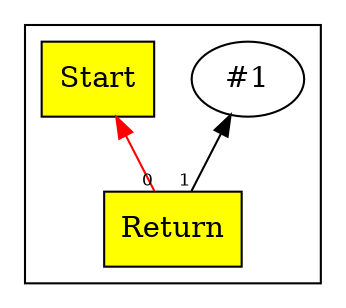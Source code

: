 digraph chapter01 {
/*
return 1;
*/
	rankdir=BT;
	ordering="in";
	concentrate="true";
	subgraph cluster_Nodes {
		Start1 [ shape=box style=filled fillcolor=yellow label="Start" ];
		Con_2 [ label="#1" ];
		Return3 [ shape=box style=filled fillcolor=yellow label="Return" ];
	}
	edge [ fontname=Helvetica, fontsize=8 ];
	Return3 -> Start1[taillabel=0; color=red];
	Return3 -> Con_2[taillabel=1];
}
